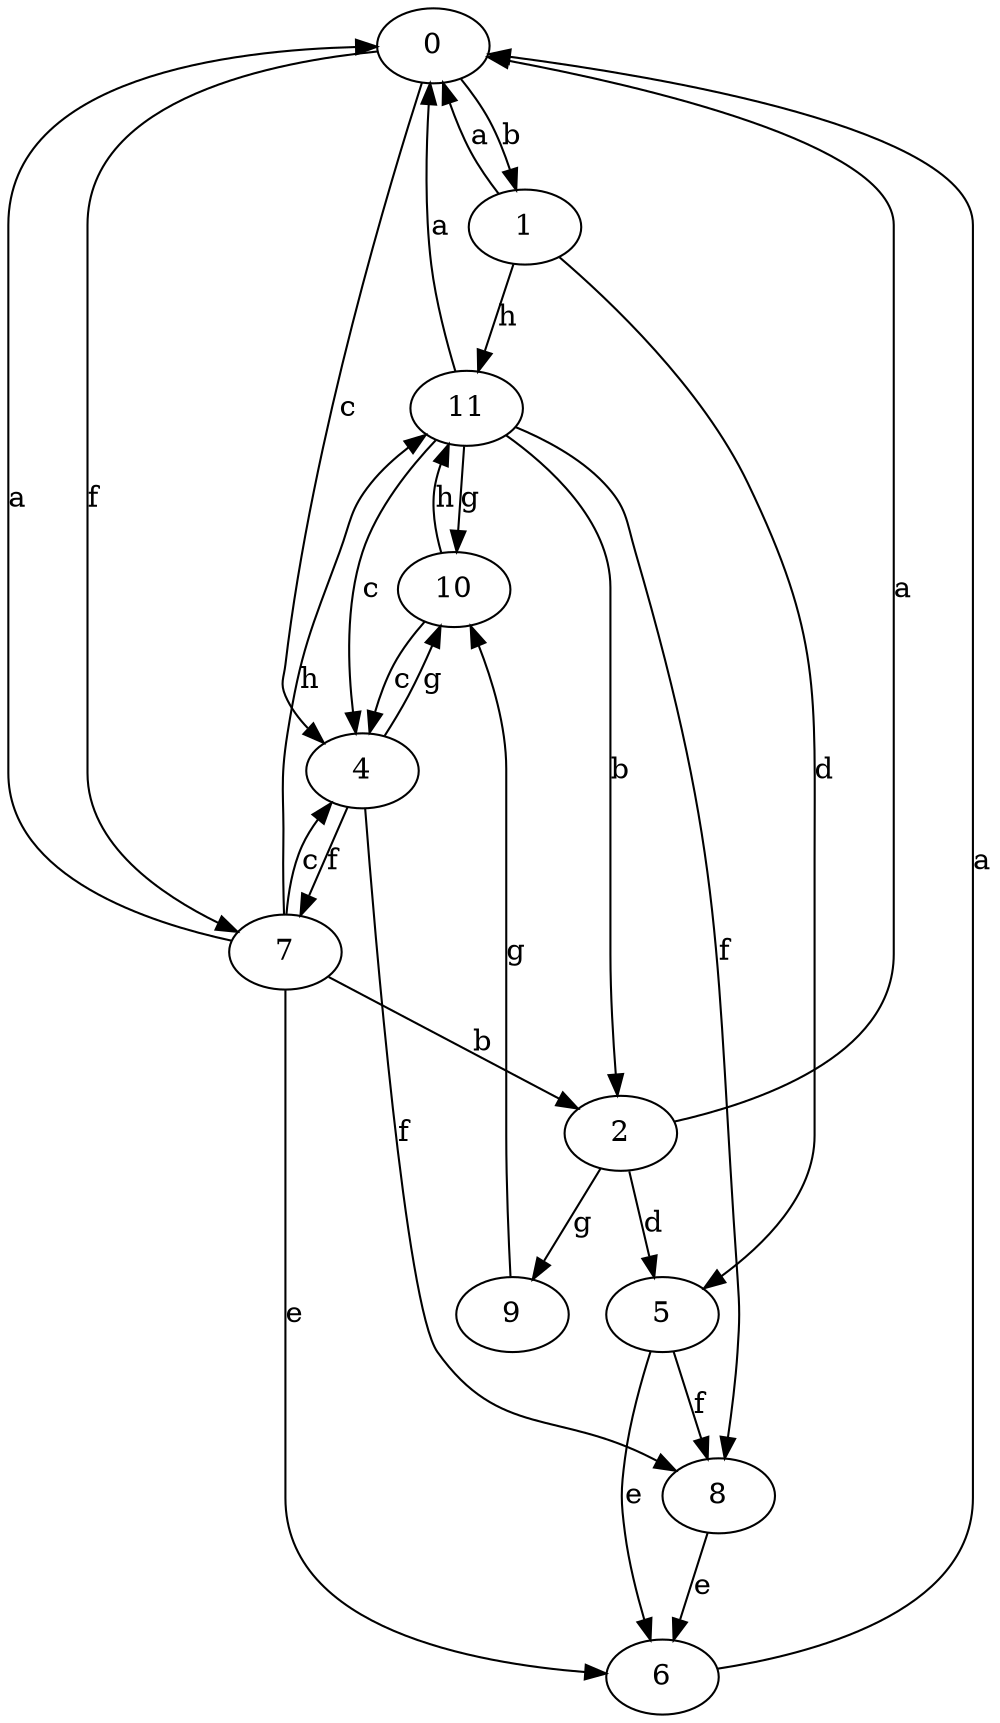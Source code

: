 strict digraph  {
0;
1;
2;
4;
5;
6;
7;
8;
9;
10;
11;
0 -> 1  [label=b];
0 -> 4  [label=c];
0 -> 7  [label=f];
1 -> 0  [label=a];
1 -> 5  [label=d];
1 -> 11  [label=h];
2 -> 0  [label=a];
2 -> 5  [label=d];
2 -> 9  [label=g];
4 -> 7  [label=f];
4 -> 8  [label=f];
4 -> 10  [label=g];
5 -> 6  [label=e];
5 -> 8  [label=f];
6 -> 0  [label=a];
7 -> 0  [label=a];
7 -> 2  [label=b];
7 -> 4  [label=c];
7 -> 6  [label=e];
7 -> 11  [label=h];
8 -> 6  [label=e];
9 -> 10  [label=g];
10 -> 4  [label=c];
10 -> 11  [label=h];
11 -> 0  [label=a];
11 -> 2  [label=b];
11 -> 4  [label=c];
11 -> 8  [label=f];
11 -> 10  [label=g];
}
